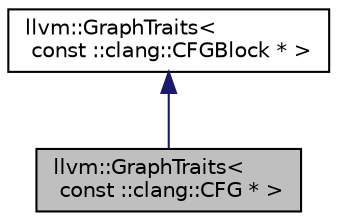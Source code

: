 digraph "llvm::GraphTraits&lt; const ::clang::CFG * &gt;"
{
 // LATEX_PDF_SIZE
  bgcolor="transparent";
  edge [fontname="Helvetica",fontsize="10",labelfontname="Helvetica",labelfontsize="10"];
  node [fontname="Helvetica",fontsize="10",shape=record];
  Node1 [label="llvm::GraphTraits\<\l const ::clang::CFG * \>",height=0.2,width=0.4,color="black", fillcolor="grey75", style="filled", fontcolor="black",tooltip=" "];
  Node2 -> Node1 [dir="back",color="midnightblue",fontsize="10",style="solid",fontname="Helvetica"];
  Node2 [label="llvm::GraphTraits\<\l const ::clang::CFGBlock * \>",height=0.2,width=0.4,color="black",URL="$structllvm_1_1GraphTraits_3_01const_01_1_1clang_1_1CFGBlock_01_5_01_4.html",tooltip=" "];
}
